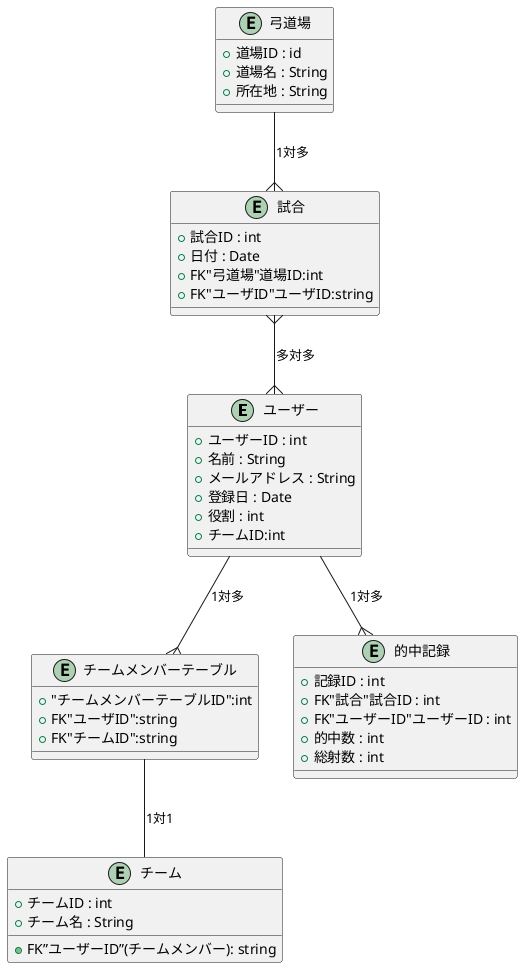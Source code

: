@startuml
entity "ユーザー" as user {
    +ユーザーID : int
    +名前 : String
    +メールアドレス : String
    +登録日 : Date
    +役割 : int
    +チームID:int
    
}

entity "弓道場" as dojo {
    +道場ID : id
    +道場名 : String
    +所在地 : String
}

entity "試合" as match {
    +試合ID : int
    +日付 : Date
    +FK"弓道場"道場ID:int
    +FK"ユーザID"ユーザID:string
}

entity "チームメンバーテーブル" as team_members{
    +"チームメンバーテーブルID":int
    +FK"ユーザID":string
    +FK"チームID":string
}

entity "チーム" as team {
    +チームID : int
    +チーム名 : String
    +FK”ユーザーID”(チームメンバー): string
}

entity "的中記録" as score {
    +記録ID : int
    +FK"試合"試合ID : int
    +FK"ユーザーID"ユーザーID : int
    +的中数 : int
    +総射数 : int
}

user --{ score : "1対多"  
match }--{ user : "多対多"     
dojo --{ match : "1対多"  
user --{ team_members :"1対多"
team_members--team :"1対1"
@enduml